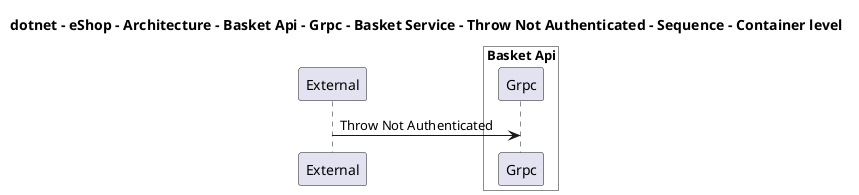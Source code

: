 @startuml

title dotnet - eShop - Architecture - Basket Api - Grpc - Basket Service - Throw Not Authenticated - Sequence - Container level

participant "External" as C4InterFlow.SoftwareSystems.ExternalSystem

box "Basket Api" #White
    participant "Grpc" as dotnet.eShop.Architecture.SoftwareSystems.BasketApi.Containers.Grpc
end box


C4InterFlow.SoftwareSystems.ExternalSystem -> dotnet.eShop.Architecture.SoftwareSystems.BasketApi.Containers.Grpc : Throw Not Authenticated


@enduml
